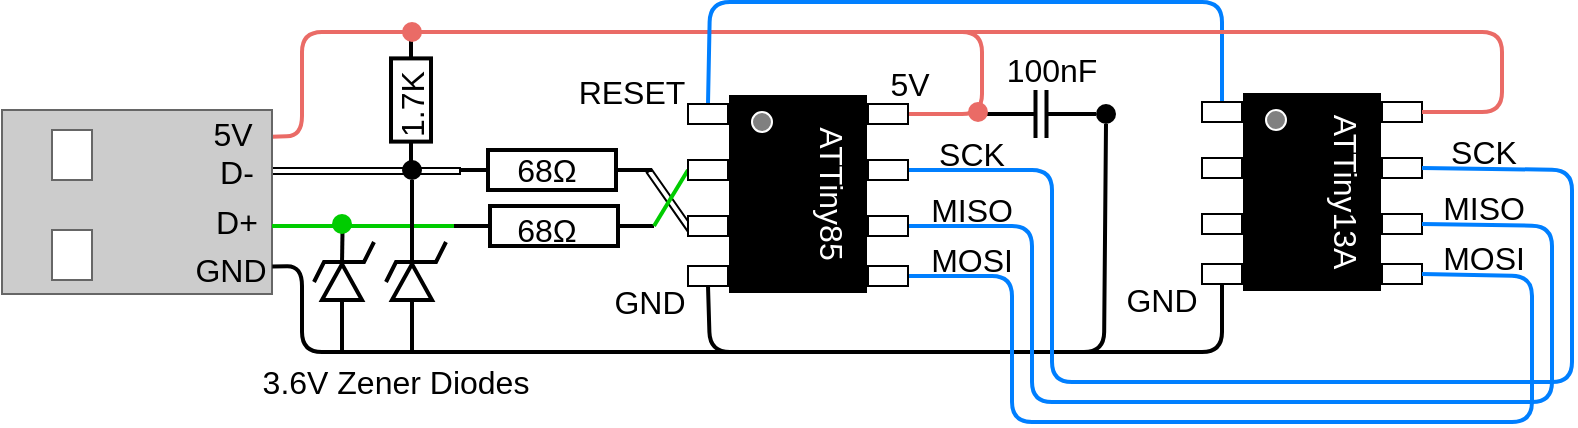 <mxfile version="12.7.0" type="device"><diagram id="VTnNjJ3KVHdr-HQFQcDa" name="Page-1"><mxGraphModel dx="510" dy="313" grid="1" gridSize="5" guides="1" tooltips="1" connect="1" arrows="1" fold="1" page="1" pageScale="1" pageWidth="850" pageHeight="1100" math="0" shadow="0"><root><mxCell id="0"/><mxCell id="1" parent="0"/><mxCell id="5yWmbN9W31_XcQRhorad-62" value="" style="rounded=0;whiteSpace=wrap;html=1;fillColor=#ffffff;imageHeight=24;rotation=55;" parent="1" vertex="1"><mxGeometry x="366.03" y="357.6" width="35.5" height="3" as="geometry"/></mxCell><mxCell id="t1AnO8vBrujKOPws1qM6-76" value="" style="verticalLabelPosition=bottom;shadow=0;dashed=0;align=center;fillColor=#ffffff;html=1;verticalAlign=top;strokeWidth=2;shape=mxgraph.electrical.resistors.resistor_1;fontSize=18;fontColor=#FFFFFF;" parent="1" vertex="1"><mxGeometry x="275" y="334" width="100" height="20" as="geometry"/></mxCell><mxCell id="t1AnO8vBrujKOPws1qM6-79" value="" style="verticalLabelPosition=bottom;shadow=0;dashed=0;align=center;fillColor=#ffffff;html=1;verticalAlign=top;strokeWidth=2;shape=mxgraph.electrical.resistors.resistor_1;fontSize=18;fontColor=#FFFFFF;" parent="1" vertex="1"><mxGeometry x="276" y="362" width="100" height="20" as="geometry"/></mxCell><mxCell id="5yWmbN9W31_XcQRhorad-61" value="" style="rounded=0;whiteSpace=wrap;html=1;fillColor=#ffffff;imageHeight=24;" parent="1" vertex="1"><mxGeometry x="159" y="343" width="120" height="3" as="geometry"/></mxCell><mxCell id="gYc3_upsSImJrRbznEMd-45" value="100nF" style="text;html=1;strokeColor=none;fillColor=none;align=center;verticalAlign=middle;whiteSpace=wrap;rounded=0;fontSize=16;fontColor=#000000;" parent="1" vertex="1"><mxGeometry x="555" y="284" width="40" height="20" as="geometry"/></mxCell><mxCell id="t1AnO8vBrujKOPws1qM6-1" value="GND" style="text;html=1;strokeColor=none;fillColor=none;align=center;verticalAlign=middle;whiteSpace=wrap;rounded=0;fontSize=16;" parent="1" vertex="1"><mxGeometry x="354" y="400" width="40" height="20" as="geometry"/></mxCell><mxCell id="t1AnO8vBrujKOPws1qM6-2" value="RESET" style="text;html=1;strokeColor=none;fillColor=none;align=center;verticalAlign=middle;whiteSpace=wrap;rounded=0;fontSize=16;" parent="1" vertex="1"><mxGeometry x="345" y="295" width="40" height="20" as="geometry"/></mxCell><mxCell id="t1AnO8vBrujKOPws1qM6-3" value="5V" style="text;html=1;strokeColor=none;fillColor=none;align=center;verticalAlign=middle;whiteSpace=wrap;rounded=0;fontSize=16;" parent="1" vertex="1"><mxGeometry x="484" y="291" width="40" height="20" as="geometry"/></mxCell><mxCell id="t1AnO8vBrujKOPws1qM6-4" value="SCK" style="text;html=1;strokeColor=none;fillColor=none;align=center;verticalAlign=middle;whiteSpace=wrap;rounded=0;fontSize=16;" parent="1" vertex="1"><mxGeometry x="515" y="326" width="40" height="20" as="geometry"/></mxCell><mxCell id="t1AnO8vBrujKOPws1qM6-5" value="MISO" style="text;html=1;strokeColor=none;fillColor=none;align=center;verticalAlign=middle;whiteSpace=wrap;rounded=0;fontSize=16;" parent="1" vertex="1"><mxGeometry x="515" y="354" width="40" height="20" as="geometry"/></mxCell><mxCell id="t1AnO8vBrujKOPws1qM6-6" value="MOSI" style="text;html=1;strokeColor=none;fillColor=none;align=center;verticalAlign=middle;whiteSpace=wrap;rounded=0;fontSize=16;" parent="1" vertex="1"><mxGeometry x="515" y="379" width="40" height="20" as="geometry"/></mxCell><mxCell id="t1AnO8vBrujKOPws1qM6-64" value="" style="endArrow=none;html=1;fontSize=18;fontColor=#FFFFFF;entryX=1;entryY=0.5;entryDx=0;entryDy=0;strokeWidth=2;strokeColor=#EA6B66;exitX=0.998;exitY=0.145;exitDx=0;exitDy=0;exitPerimeter=0;" parent="1" source="5yWmbN9W31_XcQRhorad-38" target="gYc3_upsSImJrRbznEMd-3" edge="1"><mxGeometry width="50" height="50" relative="1" as="geometry"><mxPoint x="220" y="295" as="sourcePoint"/><mxPoint x="550" y="95" as="targetPoint"/><Array as="points"><mxPoint x="200" y="327"/><mxPoint x="200" y="275"/><mxPoint x="540" y="275"/><mxPoint x="540" y="316"/></Array></mxGeometry></mxCell><mxCell id="t1AnO8vBrujKOPws1qM6-74" value="" style="endArrow=none;html=1;strokeColor=#007FFF;strokeWidth=2;fontSize=18;fontColor=#FFFFFF;entryX=0.5;entryY=0;entryDx=0;entryDy=0;exitX=0.5;exitY=0;exitDx=0;exitDy=0;" parent="1" source="5yWmbN9W31_XcQRhorad-81" target="gYc3_upsSImJrRbznEMd-7" edge="1"><mxGeometry width="50" height="50" relative="1" as="geometry"><mxPoint x="645" y="220" as="sourcePoint"/><mxPoint x="400" y="230" as="targetPoint"/><Array as="points"><mxPoint x="660" y="260"/><mxPoint x="404" y="260"/></Array></mxGeometry></mxCell><mxCell id="t1AnO8vBrujKOPws1qM6-82" value="68&lt;span&gt;&lt;span&gt;Ω&lt;/span&gt;&lt;/span&gt;" style="text;html=1;strokeColor=none;fillColor=none;align=center;verticalAlign=middle;whiteSpace=wrap;rounded=0;fontSize=16;fontColor=#000000;strokeWidth=2;" parent="1" vertex="1"><mxGeometry x="305" y="334" width="35" height="20" as="geometry"/></mxCell><mxCell id="t1AnO8vBrujKOPws1qM6-85" value="68&lt;span&gt;&lt;span&gt;Ω&lt;/span&gt;&lt;/span&gt;" style="text;html=1;strokeColor=none;fillColor=none;align=center;verticalAlign=middle;whiteSpace=wrap;rounded=0;fontSize=16;fontColor=#000000;strokeWidth=2;" parent="1" vertex="1"><mxGeometry x="305" y="364" width="35" height="20" as="geometry"/></mxCell><mxCell id="t1AnO8vBrujKOPws1qM6-87" value="" style="verticalLabelPosition=bottom;shadow=0;dashed=0;align=center;fillColor=#ffffff;html=1;verticalAlign=top;strokeWidth=2;shape=mxgraph.electrical.capacitors.capacitor_1;fontSize=18;fontColor=#FFFFFF;" parent="1" vertex="1"><mxGeometry x="542" y="304" width="55" height="24" as="geometry"/></mxCell><mxCell id="t1AnO8vBrujKOPws1qM6-88" value="" style="ellipse;whiteSpace=wrap;html=1;aspect=fixed;strokeColor=none;strokeWidth=2;fillColor=#000000;fontSize=18;fontColor=#FFFFFF;" parent="1" vertex="1"><mxGeometry x="597" y="311" width="10" height="10" as="geometry"/></mxCell><mxCell id="t1AnO8vBrujKOPws1qM6-90" value="" style="ellipse;whiteSpace=wrap;html=1;aspect=fixed;strokeColor=none;strokeWidth=2;fillColor=#EA6B66;fontSize=18;fontColor=#FFFFFF;" parent="1" vertex="1"><mxGeometry x="533" y="310" width="10" height="10" as="geometry"/></mxCell><mxCell id="5yWmbN9W31_XcQRhorad-8" value="" style="endArrow=none;html=1;strokeColor=#000000;strokeWidth=2;entryX=0.5;entryY=1;entryDx=0;entryDy=0;exitX=0.5;exitY=1;exitDx=0;exitDy=0;" parent="1" source="t1AnO8vBrujKOPws1qM6-88" target="gYc3_upsSImJrRbznEMd-10" edge="1"><mxGeometry width="50" height="50" relative="1" as="geometry"><mxPoint x="591" y="460" as="sourcePoint"/><mxPoint x="390" y="435" as="targetPoint"/><Array as="points"><mxPoint x="601" y="435"/><mxPoint x="404" y="435"/></Array></mxGeometry></mxCell><mxCell id="5yWmbN9W31_XcQRhorad-65" value="" style="group" parent="1" vertex="1" connectable="0"><mxGeometry x="50" y="314" width="135" height="92" as="geometry"/></mxCell><mxCell id="5yWmbN9W31_XcQRhorad-38" value="" style="rounded=0;whiteSpace=wrap;html=1;fontSize=18;fontColor=#333333;fillColor=#CCCCCC;strokeColor=#666666;" parent="5yWmbN9W31_XcQRhorad-65" vertex="1"><mxGeometry width="135" height="92" as="geometry"/></mxCell><mxCell id="5yWmbN9W31_XcQRhorad-58" value="" style="rounded=0;whiteSpace=wrap;html=1;fontSize=18;fontColor=#333333;fillColor=#FFFFFF;strokeColor=#666666;" parent="5yWmbN9W31_XcQRhorad-65" vertex="1"><mxGeometry x="25" y="10" width="20" height="25" as="geometry"/></mxCell><mxCell id="5yWmbN9W31_XcQRhorad-59" value="" style="rounded=0;whiteSpace=wrap;html=1;fontSize=18;fontColor=#333333;fillColor=#FFFFFF;strokeColor=#666666;" parent="5yWmbN9W31_XcQRhorad-65" vertex="1"><mxGeometry x="25" y="60" width="20" height="25" as="geometry"/></mxCell><mxCell id="WmuQFZE9bUrBm1xb1tFZ-1" value="D-" style="text;html=1;strokeColor=none;fillColor=none;align=center;verticalAlign=middle;whiteSpace=wrap;rounded=0;fontSize=16;fontColor=#000000;strokeWidth=2;" vertex="1" parent="5yWmbN9W31_XcQRhorad-65"><mxGeometry x="105" y="21" width="25" height="20" as="geometry"/></mxCell><mxCell id="WmuQFZE9bUrBm1xb1tFZ-2" value="D+" style="text;html=1;strokeColor=none;fillColor=none;align=center;verticalAlign=middle;whiteSpace=wrap;rounded=0;fontSize=16;fontColor=#000000;strokeWidth=2;" vertex="1" parent="5yWmbN9W31_XcQRhorad-65"><mxGeometry x="105" y="46" width="25" height="20" as="geometry"/></mxCell><mxCell id="WmuQFZE9bUrBm1xb1tFZ-9" value="5V" style="text;html=1;strokeColor=none;fillColor=none;align=center;verticalAlign=middle;whiteSpace=wrap;rounded=0;fontSize=16;fontColor=#000000;strokeWidth=2;" vertex="1" parent="5yWmbN9W31_XcQRhorad-65"><mxGeometry x="103" y="2" width="25" height="20" as="geometry"/></mxCell><mxCell id="WmuQFZE9bUrBm1xb1tFZ-10" value="GND" style="text;html=1;strokeColor=none;fillColor=none;align=center;verticalAlign=middle;whiteSpace=wrap;rounded=0;fontSize=16;fontColor=#000000;strokeWidth=2;" vertex="1" parent="5yWmbN9W31_XcQRhorad-65"><mxGeometry x="102" y="70" width="25" height="20" as="geometry"/></mxCell><mxCell id="5yWmbN9W31_XcQRhorad-69" value="GND" style="text;html=1;strokeColor=none;fillColor=none;align=center;verticalAlign=middle;whiteSpace=wrap;rounded=0;fontSize=16;" parent="1" vertex="1"><mxGeometry x="610" y="399" width="40" height="20" as="geometry"/></mxCell><mxCell id="5yWmbN9W31_XcQRhorad-72" value="SCK" style="text;html=1;strokeColor=none;fillColor=none;align=center;verticalAlign=middle;whiteSpace=wrap;rounded=0;fontSize=16;" parent="1" vertex="1"><mxGeometry x="771" y="325" width="40" height="20" as="geometry"/></mxCell><mxCell id="5yWmbN9W31_XcQRhorad-73" value="MISO" style="text;html=1;strokeColor=none;fillColor=none;align=center;verticalAlign=middle;whiteSpace=wrap;rounded=0;fontSize=16;" parent="1" vertex="1"><mxGeometry x="771" y="353" width="40" height="20" as="geometry"/></mxCell><mxCell id="5yWmbN9W31_XcQRhorad-74" value="MOSI" style="text;html=1;strokeColor=none;fillColor=none;align=center;verticalAlign=middle;whiteSpace=wrap;rounded=0;fontSize=16;" parent="1" vertex="1"><mxGeometry x="771" y="378" width="40" height="20" as="geometry"/></mxCell><mxCell id="5yWmbN9W31_XcQRhorad-75" value="" style="group" parent="1" vertex="1" connectable="0"><mxGeometry x="650" y="305" width="110" height="100" as="geometry"/></mxCell><mxCell id="5yWmbN9W31_XcQRhorad-76" value="" style="rounded=0;whiteSpace=wrap;html=1;fillColor=#000000;strokeColor=#FFFFFF;" parent="5yWmbN9W31_XcQRhorad-75" vertex="1"><mxGeometry x="20" width="70" height="100" as="geometry"/></mxCell><mxCell id="5yWmbN9W31_XcQRhorad-77" value="" style="rounded=0;whiteSpace=wrap;html=1;" parent="5yWmbN9W31_XcQRhorad-75" vertex="1"><mxGeometry x="90" y="5" width="20" height="10" as="geometry"/></mxCell><mxCell id="5yWmbN9W31_XcQRhorad-78" value="" style="rounded=0;whiteSpace=wrap;html=1;" parent="5yWmbN9W31_XcQRhorad-75" vertex="1"><mxGeometry x="90" y="33" width="20" height="10" as="geometry"/></mxCell><mxCell id="5yWmbN9W31_XcQRhorad-79" value="" style="rounded=0;whiteSpace=wrap;html=1;" parent="5yWmbN9W31_XcQRhorad-75" vertex="1"><mxGeometry x="90" y="61" width="20" height="10" as="geometry"/></mxCell><mxCell id="5yWmbN9W31_XcQRhorad-80" value="" style="rounded=0;whiteSpace=wrap;html=1;" parent="5yWmbN9W31_XcQRhorad-75" vertex="1"><mxGeometry x="90" y="86" width="20" height="10" as="geometry"/></mxCell><mxCell id="5yWmbN9W31_XcQRhorad-81" value="" style="rounded=0;whiteSpace=wrap;html=1;" parent="5yWmbN9W31_XcQRhorad-75" vertex="1"><mxGeometry y="5" width="20" height="10" as="geometry"/></mxCell><mxCell id="5yWmbN9W31_XcQRhorad-82" value="" style="rounded=0;whiteSpace=wrap;html=1;" parent="5yWmbN9W31_XcQRhorad-75" vertex="1"><mxGeometry y="33" width="20" height="10" as="geometry"/></mxCell><mxCell id="5yWmbN9W31_XcQRhorad-83" value="" style="rounded=0;whiteSpace=wrap;html=1;" parent="5yWmbN9W31_XcQRhorad-75" vertex="1"><mxGeometry y="61" width="20" height="10" as="geometry"/></mxCell><mxCell id="5yWmbN9W31_XcQRhorad-84" value="ATTiny13A" style="text;html=1;strokeColor=none;fillColor=none;align=center;verticalAlign=middle;whiteSpace=wrap;rounded=0;rotation=90;fontColor=#FFFFFF;fontSize=16;" parent="5yWmbN9W31_XcQRhorad-75" vertex="1"><mxGeometry x="52" y="40" width="40" height="20" as="geometry"/></mxCell><mxCell id="5yWmbN9W31_XcQRhorad-85" value="" style="ellipse;whiteSpace=wrap;html=1;aspect=fixed;strokeColor=#FFFFFF;fillColor=#808080;fontSize=16;fontColor=#FFFFFF;" parent="5yWmbN9W31_XcQRhorad-75" vertex="1"><mxGeometry x="32" y="9" width="10" height="10" as="geometry"/></mxCell><mxCell id="5yWmbN9W31_XcQRhorad-86" value="" style="rounded=0;whiteSpace=wrap;html=1;" parent="5yWmbN9W31_XcQRhorad-75" vertex="1"><mxGeometry y="86" width="20" height="10" as="geometry"/></mxCell><mxCell id="5yWmbN9W31_XcQRhorad-92" value="" style="endArrow=none;html=1;strokeColor=#EA6B66;strokeWidth=2;entryX=1;entryY=0.5;entryDx=0;entryDy=0;" parent="1" target="5yWmbN9W31_XcQRhorad-77" edge="1"><mxGeometry width="50" height="50" relative="1" as="geometry"><mxPoint x="530" y="275" as="sourcePoint"/><mxPoint x="795" y="265" as="targetPoint"/><Array as="points"><mxPoint x="800" y="275"/><mxPoint x="800" y="315"/></Array></mxGeometry></mxCell><mxCell id="5yWmbN9W31_XcQRhorad-93" value="" style="endArrow=none;html=1;strokeColor=#000000;strokeWidth=2;exitX=0.5;exitY=1;exitDx=0;exitDy=0;" parent="1" source="5yWmbN9W31_XcQRhorad-86" edge="1"><mxGeometry width="50" height="50" relative="1" as="geometry"><mxPoint x="655" y="515" as="sourcePoint"/><mxPoint x="590" y="435" as="targetPoint"/><Array as="points"><mxPoint x="660" y="435"/></Array></mxGeometry></mxCell><mxCell id="5yWmbN9W31_XcQRhorad-94" value="" style="endArrow=none;html=1;strokeColor=#007FFF;strokeWidth=2;entryX=1;entryY=0.5;entryDx=0;entryDy=0;exitX=1;exitY=0.5;exitDx=0;exitDy=0;" parent="1" source="5yWmbN9W31_XcQRhorad-79" target="gYc3_upsSImJrRbznEMd-5" edge="1"><mxGeometry width="50" height="50" relative="1" as="geometry"><mxPoint x="830" y="425" as="sourcePoint"/><mxPoint x="585" y="500" as="targetPoint"/><Array as="points"><mxPoint x="825" y="372"/><mxPoint x="825" y="460"/><mxPoint x="565" y="460"/><mxPoint x="565" y="372"/></Array></mxGeometry></mxCell><mxCell id="5yWmbN9W31_XcQRhorad-95" value="" style="endArrow=none;html=1;strokeColor=#007FFF;strokeWidth=2;entryX=1;entryY=0.5;entryDx=0;entryDy=0;exitX=1;exitY=0.5;exitDx=0;exitDy=0;" parent="1" source="5yWmbN9W31_XcQRhorad-80" target="gYc3_upsSImJrRbznEMd-6" edge="1"><mxGeometry width="50" height="50" relative="1" as="geometry"><mxPoint x="790" y="430" as="sourcePoint"/><mxPoint x="510" y="510" as="targetPoint"/><Array as="points"><mxPoint x="815" y="397"/><mxPoint x="815" y="470"/><mxPoint x="555" y="470"/><mxPoint x="555" y="397"/></Array></mxGeometry></mxCell><mxCell id="5yWmbN9W31_XcQRhorad-96" value="" style="endArrow=none;html=1;strokeColor=#007FFF;strokeWidth=2;entryX=1;entryY=0.5;entryDx=0;entryDy=0;exitX=1;exitY=0.5;exitDx=0;exitDy=0;" parent="1" source="5yWmbN9W31_XcQRhorad-78" target="gYc3_upsSImJrRbznEMd-4" edge="1"><mxGeometry width="50" height="50" relative="1" as="geometry"><mxPoint x="695" y="490" as="sourcePoint"/><mxPoint x="575" y="345" as="targetPoint"/><Array as="points"><mxPoint x="835" y="344"/><mxPoint x="835" y="450"/><mxPoint x="575" y="450"/><mxPoint x="575" y="344"/></Array></mxGeometry></mxCell><mxCell id="5yWmbN9W31_XcQRhorad-97" value="" style="verticalLabelPosition=bottom;shadow=0;dashed=0;align=center;fillColor=#ffffff;html=1;verticalAlign=top;strokeWidth=2;shape=mxgraph.electrical.resistors.resistor_1;fontSize=18;fontColor=#FFFFFF;rotation=-90;" parent="1" vertex="1"><mxGeometry x="222" y="299" width="65" height="20" as="geometry"/></mxCell><mxCell id="5yWmbN9W31_XcQRhorad-98" value="" style="ellipse;whiteSpace=wrap;html=1;aspect=fixed;strokeColor=none;strokeWidth=2;fillColor=#EA6B66;fontSize=18;fontColor=#FFFFFF;" parent="1" vertex="1"><mxGeometry x="250" y="270" width="10" height="10" as="geometry"/></mxCell><mxCell id="5yWmbN9W31_XcQRhorad-100" value="1.7K" style="text;html=1;strokeColor=none;fillColor=none;align=center;verticalAlign=middle;whiteSpace=wrap;rounded=0;fontSize=16;fontColor=#000000;strokeWidth=2;rotation=-90;" parent="1" vertex="1"><mxGeometry x="235" y="301" width="40" height="20" as="geometry"/></mxCell><mxCell id="5yWmbN9W31_XcQRhorad-101" value="" style="endArrow=none;html=1;strokeColor=#000000;strokeWidth=2;exitX=1.001;exitY=0.85;exitDx=0;exitDy=0;exitPerimeter=0;" parent="1" source="5yWmbN9W31_XcQRhorad-38" edge="1"><mxGeometry width="50" height="50" relative="1" as="geometry"><mxPoint x="240" y="560" as="sourcePoint"/><mxPoint x="415" y="435" as="targetPoint"/><Array as="points"><mxPoint x="200" y="392"/><mxPoint x="200" y="435"/></Array></mxGeometry></mxCell><mxCell id="5yWmbN9W31_XcQRhorad-102" value="" style="triangle;whiteSpace=wrap;html=1;strokeColor=#000000;fillColor=none;strokeWidth=2;rotation=-90;" parent="1" vertex="1"><mxGeometry x="211" y="390" width="18" height="20" as="geometry"/></mxCell><mxCell id="5yWmbN9W31_XcQRhorad-107" value="" style="ellipse;whiteSpace=wrap;html=1;aspect=fixed;strokeColor=none;strokeWidth=2;fillColor=#000000;fontSize=18;fontColor=#FFFFFF;" parent="1" vertex="1"><mxGeometry x="250" y="339" width="10" height="10" as="geometry"/></mxCell><mxCell id="5yWmbN9W31_XcQRhorad-108" value="" style="endArrow=none;html=1;strokeColor=#000000;strokeWidth=2;entryX=1;entryY=0.5;entryDx=0;entryDy=0;exitX=0.619;exitY=1.011;exitDx=0;exitDy=0;exitPerimeter=0;" parent="1" target="5yWmbN9W31_XcQRhorad-102" edge="1"><mxGeometry width="50" height="50" relative="1" as="geometry"><mxPoint x="220.28" y="373.033" as="sourcePoint"/><mxPoint x="216" y="490" as="targetPoint"/></mxGeometry></mxCell><mxCell id="5yWmbN9W31_XcQRhorad-109" value="" style="endArrow=none;html=1;strokeColor=#000000;strokeWidth=2;entryX=0;entryY=0.5;entryDx=0;entryDy=0;" parent="1" target="5yWmbN9W31_XcQRhorad-102" edge="1"><mxGeometry width="50" height="50" relative="1" as="geometry"><mxPoint x="220" y="435" as="sourcePoint"/><mxPoint x="216" y="480" as="targetPoint"/></mxGeometry></mxCell><mxCell id="5yWmbN9W31_XcQRhorad-110" value="" style="endArrow=none;html=1;strokeColor=#000000;strokeWidth=2;entryX=0;entryY=0.5;entryDx=0;entryDy=0;" parent="1" target="5yWmbN9W31_XcQRhorad-104" edge="1"><mxGeometry width="50" height="50" relative="1" as="geometry"><mxPoint x="255" y="435" as="sourcePoint"/><mxPoint x="275" y="510" as="targetPoint"/></mxGeometry></mxCell><mxCell id="5yWmbN9W31_XcQRhorad-113" value="" style="endArrow=none;html=1;strokeColor=#000000;strokeWidth=2;arcSize=0;" parent="1" edge="1"><mxGeometry width="50" height="50" relative="1" as="geometry"><mxPoint x="206" y="400" as="sourcePoint"/><mxPoint x="236" y="380" as="targetPoint"/><Array as="points"><mxPoint x="211" y="390"/><mxPoint x="231" y="390"/></Array></mxGeometry></mxCell><mxCell id="5yWmbN9W31_XcQRhorad-114" value="3.6V Zener Diodes" style="text;html=1;strokeColor=none;fillColor=none;align=center;verticalAlign=middle;whiteSpace=wrap;rounded=0;fontSize=16;fontColor=#000000;strokeWidth=2;" parent="1" vertex="1"><mxGeometry x="170" y="440" width="154" height="20" as="geometry"/></mxCell><mxCell id="WmuQFZE9bUrBm1xb1tFZ-4" value="" style="endArrow=none;html=1;strokeColor=#00CC00;strokeWidth=2;entryX=0;entryY=0.5;entryDx=0;entryDy=0;entryPerimeter=0;" edge="1" parent="1" target="t1AnO8vBrujKOPws1qM6-79"><mxGeometry width="50" height="50" relative="1" as="geometry"><mxPoint x="185" y="372" as="sourcePoint"/><mxPoint x="100" y="480" as="targetPoint"/></mxGeometry></mxCell><mxCell id="5yWmbN9W31_XcQRhorad-104" value="" style="triangle;whiteSpace=wrap;html=1;strokeColor=#000000;fillColor=none;strokeWidth=2;rotation=-90;" parent="1" vertex="1"><mxGeometry x="246" y="390" width="18" height="20" as="geometry"/></mxCell><mxCell id="5yWmbN9W31_XcQRhorad-111" value="" style="ellipse;whiteSpace=wrap;html=1;aspect=fixed;strokeColor=none;strokeWidth=2;fillColor=#00CC00;fontSize=18;fontColor=#FFFFFF;" parent="1" vertex="1"><mxGeometry x="215" y="366" width="10" height="10" as="geometry"/></mxCell><mxCell id="WmuQFZE9bUrBm1xb1tFZ-8" value="" style="endArrow=none;html=1;strokeColor=#000000;strokeWidth=2;entryX=0.5;entryY=1;entryDx=0;entryDy=0;" edge="1" parent="1" target="5yWmbN9W31_XcQRhorad-107"><mxGeometry width="50" height="50" relative="1" as="geometry"><mxPoint x="255" y="390" as="sourcePoint"/><mxPoint x="280" y="215" as="targetPoint"/></mxGeometry></mxCell><mxCell id="5yWmbN9W31_XcQRhorad-112" value="" style="endArrow=none;html=1;strokeColor=#000000;strokeWidth=2;arcSize=0;" parent="1" edge="1"><mxGeometry width="50" height="50" relative="1" as="geometry"><mxPoint x="242" y="400" as="sourcePoint"/><mxPoint x="272" y="380" as="targetPoint"/><Array as="points"><mxPoint x="247" y="390"/><mxPoint x="267" y="390"/></Array></mxGeometry></mxCell><mxCell id="WmuQFZE9bUrBm1xb1tFZ-13" value="" style="endArrow=none;html=1;strokeColor=#00CC00;strokeWidth=2;entryX=0;entryY=0.5;entryDx=0;entryDy=0;exitX=1;exitY=0.5;exitDx=0;exitDy=0;exitPerimeter=0;" edge="1" parent="1" source="t1AnO8vBrujKOPws1qM6-79" target="gYc3_upsSImJrRbznEMd-8"><mxGeometry width="50" height="50" relative="1" as="geometry"><mxPoint x="210" y="535" as="sourcePoint"/><mxPoint x="260" y="485" as="targetPoint"/></mxGeometry></mxCell><mxCell id="t1AnO8vBrujKOPws1qM6-57" value="" style="group" parent="1" vertex="1" connectable="0"><mxGeometry x="393" y="306" width="110" height="100" as="geometry"/></mxCell><mxCell id="gYc3_upsSImJrRbznEMd-1" value="" style="rounded=0;whiteSpace=wrap;html=1;fillColor=#000000;strokeColor=#FFFFFF;" parent="t1AnO8vBrujKOPws1qM6-57" vertex="1"><mxGeometry x="20" width="70" height="100" as="geometry"/></mxCell><mxCell id="gYc3_upsSImJrRbznEMd-3" value="" style="rounded=0;whiteSpace=wrap;html=1;" parent="t1AnO8vBrujKOPws1qM6-57" vertex="1"><mxGeometry x="90" y="5" width="20" height="10" as="geometry"/></mxCell><mxCell id="gYc3_upsSImJrRbznEMd-4" value="" style="rounded=0;whiteSpace=wrap;html=1;" parent="t1AnO8vBrujKOPws1qM6-57" vertex="1"><mxGeometry x="90" y="33" width="20" height="10" as="geometry"/></mxCell><mxCell id="gYc3_upsSImJrRbznEMd-5" value="" style="rounded=0;whiteSpace=wrap;html=1;" parent="t1AnO8vBrujKOPws1qM6-57" vertex="1"><mxGeometry x="90" y="61" width="20" height="10" as="geometry"/></mxCell><mxCell id="gYc3_upsSImJrRbznEMd-6" value="" style="rounded=0;whiteSpace=wrap;html=1;" parent="t1AnO8vBrujKOPws1qM6-57" vertex="1"><mxGeometry x="90" y="86" width="20" height="10" as="geometry"/></mxCell><mxCell id="gYc3_upsSImJrRbznEMd-7" value="" style="rounded=0;whiteSpace=wrap;html=1;" parent="t1AnO8vBrujKOPws1qM6-57" vertex="1"><mxGeometry y="5" width="20" height="10" as="geometry"/></mxCell><mxCell id="gYc3_upsSImJrRbznEMd-8" value="" style="rounded=0;whiteSpace=wrap;html=1;" parent="t1AnO8vBrujKOPws1qM6-57" vertex="1"><mxGeometry y="33" width="20" height="10" as="geometry"/></mxCell><mxCell id="gYc3_upsSImJrRbznEMd-9" value="" style="rounded=0;whiteSpace=wrap;html=1;" parent="t1AnO8vBrujKOPws1qM6-57" vertex="1"><mxGeometry y="61" width="20" height="10" as="geometry"/></mxCell><mxCell id="gYc3_upsSImJrRbznEMd-11" value="ATTiny85" style="text;html=1;strokeColor=none;fillColor=none;align=center;verticalAlign=middle;whiteSpace=wrap;rounded=0;rotation=90;fontColor=#FFFFFF;fontSize=16;" parent="t1AnO8vBrujKOPws1qM6-57" vertex="1"><mxGeometry x="52" y="40" width="40" height="20" as="geometry"/></mxCell><mxCell id="gYc3_upsSImJrRbznEMd-12" value="" style="ellipse;whiteSpace=wrap;html=1;aspect=fixed;strokeColor=#FFFFFF;fillColor=#808080;fontSize=16;fontColor=#FFFFFF;" parent="t1AnO8vBrujKOPws1qM6-57" vertex="1"><mxGeometry x="32" y="9" width="10" height="10" as="geometry"/></mxCell><mxCell id="gYc3_upsSImJrRbznEMd-10" value="" style="rounded=0;whiteSpace=wrap;html=1;" parent="t1AnO8vBrujKOPws1qM6-57" vertex="1"><mxGeometry y="86" width="20" height="10" as="geometry"/></mxCell></root></mxGraphModel></diagram></mxfile>